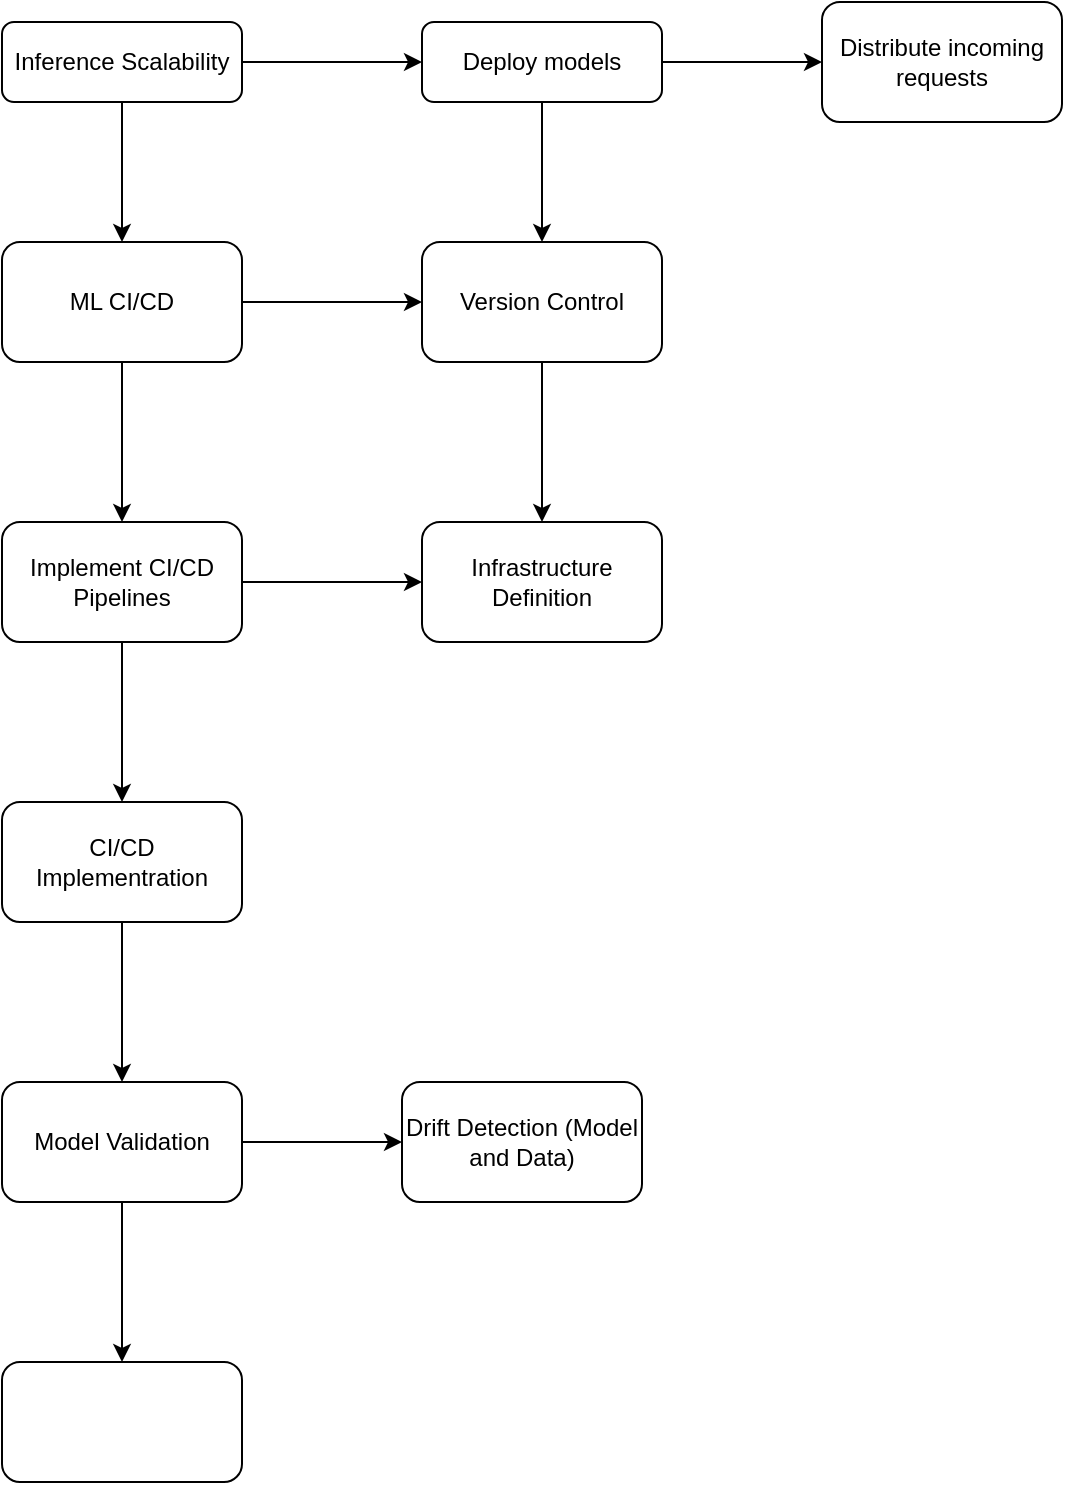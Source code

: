 <mxfile version="21.3.8" type="github">
  <diagram id="C5RBs43oDa-KdzZeNtuy" name="Page-1">
    <mxGraphModel dx="1562" dy="841" grid="1" gridSize="10" guides="1" tooltips="1" connect="1" arrows="1" fold="1" page="1" pageScale="1" pageWidth="827" pageHeight="1169" math="0" shadow="0">
      <root>
        <mxCell id="WIyWlLk6GJQsqaUBKTNV-0" />
        <mxCell id="WIyWlLk6GJQsqaUBKTNV-1" parent="WIyWlLk6GJQsqaUBKTNV-0" />
        <mxCell id="qdHbhlik8MCuXqdFUVAw-1" style="edgeStyle=orthogonalEdgeStyle;rounded=0;orthogonalLoop=1;jettySize=auto;html=1;exitX=1;exitY=0.5;exitDx=0;exitDy=0;entryX=0;entryY=0.5;entryDx=0;entryDy=0;" edge="1" parent="WIyWlLk6GJQsqaUBKTNV-1" source="WIyWlLk6GJQsqaUBKTNV-3" target="qdHbhlik8MCuXqdFUVAw-0">
          <mxGeometry relative="1" as="geometry" />
        </mxCell>
        <mxCell id="qdHbhlik8MCuXqdFUVAw-5" value="" style="edgeStyle=orthogonalEdgeStyle;rounded=0;orthogonalLoop=1;jettySize=auto;html=1;" edge="1" parent="WIyWlLk6GJQsqaUBKTNV-1" source="WIyWlLk6GJQsqaUBKTNV-3" target="qdHbhlik8MCuXqdFUVAw-4">
          <mxGeometry relative="1" as="geometry" />
        </mxCell>
        <mxCell id="WIyWlLk6GJQsqaUBKTNV-3" value="Inference Scalability" style="rounded=1;whiteSpace=wrap;html=1;fontSize=12;glass=0;strokeWidth=1;shadow=0;" parent="WIyWlLk6GJQsqaUBKTNV-1" vertex="1">
          <mxGeometry x="160" y="80" width="120" height="40" as="geometry" />
        </mxCell>
        <mxCell id="qdHbhlik8MCuXqdFUVAw-3" value="" style="edgeStyle=orthogonalEdgeStyle;rounded=0;orthogonalLoop=1;jettySize=auto;html=1;" edge="1" parent="WIyWlLk6GJQsqaUBKTNV-1" source="qdHbhlik8MCuXqdFUVAw-0" target="qdHbhlik8MCuXqdFUVAw-2">
          <mxGeometry relative="1" as="geometry" />
        </mxCell>
        <mxCell id="qdHbhlik8MCuXqdFUVAw-8" value="" style="edgeStyle=orthogonalEdgeStyle;rounded=0;orthogonalLoop=1;jettySize=auto;html=1;" edge="1" parent="WIyWlLk6GJQsqaUBKTNV-1" source="qdHbhlik8MCuXqdFUVAw-0" target="qdHbhlik8MCuXqdFUVAw-6">
          <mxGeometry relative="1" as="geometry" />
        </mxCell>
        <mxCell id="qdHbhlik8MCuXqdFUVAw-0" value="Deploy models" style="rounded=1;whiteSpace=wrap;html=1;fontSize=12;glass=0;strokeWidth=1;shadow=0;" vertex="1" parent="WIyWlLk6GJQsqaUBKTNV-1">
          <mxGeometry x="370" y="80" width="120" height="40" as="geometry" />
        </mxCell>
        <mxCell id="qdHbhlik8MCuXqdFUVAw-2" value="Distribute incoming requests" style="whiteSpace=wrap;html=1;rounded=1;glass=0;strokeWidth=1;shadow=0;" vertex="1" parent="WIyWlLk6GJQsqaUBKTNV-1">
          <mxGeometry x="570" y="70" width="120" height="60" as="geometry" />
        </mxCell>
        <mxCell id="qdHbhlik8MCuXqdFUVAw-7" value="" style="edgeStyle=orthogonalEdgeStyle;rounded=0;orthogonalLoop=1;jettySize=auto;html=1;" edge="1" parent="WIyWlLk6GJQsqaUBKTNV-1" source="qdHbhlik8MCuXqdFUVAw-4" target="qdHbhlik8MCuXqdFUVAw-6">
          <mxGeometry relative="1" as="geometry" />
        </mxCell>
        <mxCell id="qdHbhlik8MCuXqdFUVAw-10" value="" style="edgeStyle=orthogonalEdgeStyle;rounded=0;orthogonalLoop=1;jettySize=auto;html=1;" edge="1" parent="WIyWlLk6GJQsqaUBKTNV-1" source="qdHbhlik8MCuXqdFUVAw-4" target="qdHbhlik8MCuXqdFUVAw-9">
          <mxGeometry relative="1" as="geometry" />
        </mxCell>
        <mxCell id="qdHbhlik8MCuXqdFUVAw-4" value="ML CI/CD" style="whiteSpace=wrap;html=1;rounded=1;glass=0;strokeWidth=1;shadow=0;" vertex="1" parent="WIyWlLk6GJQsqaUBKTNV-1">
          <mxGeometry x="160" y="190" width="120" height="60" as="geometry" />
        </mxCell>
        <mxCell id="qdHbhlik8MCuXqdFUVAw-13" style="edgeStyle=orthogonalEdgeStyle;rounded=0;orthogonalLoop=1;jettySize=auto;html=1;entryX=0.5;entryY=0;entryDx=0;entryDy=0;" edge="1" parent="WIyWlLk6GJQsqaUBKTNV-1" source="qdHbhlik8MCuXqdFUVAw-6" target="qdHbhlik8MCuXqdFUVAw-11">
          <mxGeometry relative="1" as="geometry">
            <mxPoint x="430" y="280" as="targetPoint" />
          </mxGeometry>
        </mxCell>
        <mxCell id="qdHbhlik8MCuXqdFUVAw-6" value="Version Control" style="whiteSpace=wrap;html=1;rounded=1;glass=0;strokeWidth=1;shadow=0;" vertex="1" parent="WIyWlLk6GJQsqaUBKTNV-1">
          <mxGeometry x="370" y="190" width="120" height="60" as="geometry" />
        </mxCell>
        <mxCell id="qdHbhlik8MCuXqdFUVAw-12" value="" style="edgeStyle=orthogonalEdgeStyle;rounded=0;orthogonalLoop=1;jettySize=auto;html=1;" edge="1" parent="WIyWlLk6GJQsqaUBKTNV-1" source="qdHbhlik8MCuXqdFUVAw-9" target="qdHbhlik8MCuXqdFUVAw-11">
          <mxGeometry relative="1" as="geometry" />
        </mxCell>
        <mxCell id="qdHbhlik8MCuXqdFUVAw-15" value="" style="edgeStyle=orthogonalEdgeStyle;rounded=0;orthogonalLoop=1;jettySize=auto;html=1;" edge="1" parent="WIyWlLk6GJQsqaUBKTNV-1" source="qdHbhlik8MCuXqdFUVAw-9" target="qdHbhlik8MCuXqdFUVAw-14">
          <mxGeometry relative="1" as="geometry" />
        </mxCell>
        <mxCell id="qdHbhlik8MCuXqdFUVAw-9" value="Implement CI/CD Pipelines" style="whiteSpace=wrap;html=1;rounded=1;glass=0;strokeWidth=1;shadow=0;" vertex="1" parent="WIyWlLk6GJQsqaUBKTNV-1">
          <mxGeometry x="160" y="330" width="120" height="60" as="geometry" />
        </mxCell>
        <mxCell id="qdHbhlik8MCuXqdFUVAw-11" value="Infrastructure Definition" style="whiteSpace=wrap;html=1;rounded=1;glass=0;strokeWidth=1;shadow=0;" vertex="1" parent="WIyWlLk6GJQsqaUBKTNV-1">
          <mxGeometry x="370" y="330" width="120" height="60" as="geometry" />
        </mxCell>
        <mxCell id="qdHbhlik8MCuXqdFUVAw-17" value="" style="edgeStyle=orthogonalEdgeStyle;rounded=0;orthogonalLoop=1;jettySize=auto;html=1;" edge="1" parent="WIyWlLk6GJQsqaUBKTNV-1" source="qdHbhlik8MCuXqdFUVAw-14" target="qdHbhlik8MCuXqdFUVAw-16">
          <mxGeometry relative="1" as="geometry" />
        </mxCell>
        <mxCell id="qdHbhlik8MCuXqdFUVAw-14" value="CI/CD Implementration" style="whiteSpace=wrap;html=1;rounded=1;glass=0;strokeWidth=1;shadow=0;" vertex="1" parent="WIyWlLk6GJQsqaUBKTNV-1">
          <mxGeometry x="160" y="470" width="120" height="60" as="geometry" />
        </mxCell>
        <mxCell id="qdHbhlik8MCuXqdFUVAw-19" value="" style="edgeStyle=orthogonalEdgeStyle;rounded=0;orthogonalLoop=1;jettySize=auto;html=1;" edge="1" parent="WIyWlLk6GJQsqaUBKTNV-1" source="qdHbhlik8MCuXqdFUVAw-16" target="qdHbhlik8MCuXqdFUVAw-18">
          <mxGeometry relative="1" as="geometry" />
        </mxCell>
        <mxCell id="qdHbhlik8MCuXqdFUVAw-21" value="" style="edgeStyle=orthogonalEdgeStyle;rounded=0;orthogonalLoop=1;jettySize=auto;html=1;" edge="1" parent="WIyWlLk6GJQsqaUBKTNV-1" source="qdHbhlik8MCuXqdFUVAw-16" target="qdHbhlik8MCuXqdFUVAw-20">
          <mxGeometry relative="1" as="geometry" />
        </mxCell>
        <mxCell id="qdHbhlik8MCuXqdFUVAw-16" value="Model Validation" style="whiteSpace=wrap;html=1;rounded=1;glass=0;strokeWidth=1;shadow=0;" vertex="1" parent="WIyWlLk6GJQsqaUBKTNV-1">
          <mxGeometry x="160" y="610" width="120" height="60" as="geometry" />
        </mxCell>
        <mxCell id="qdHbhlik8MCuXqdFUVAw-18" value="" style="whiteSpace=wrap;html=1;rounded=1;glass=0;strokeWidth=1;shadow=0;" vertex="1" parent="WIyWlLk6GJQsqaUBKTNV-1">
          <mxGeometry x="160" y="750" width="120" height="60" as="geometry" />
        </mxCell>
        <mxCell id="qdHbhlik8MCuXqdFUVAw-20" value="Drift Detection (Model and Data)" style="whiteSpace=wrap;html=1;rounded=1;glass=0;strokeWidth=1;shadow=0;" vertex="1" parent="WIyWlLk6GJQsqaUBKTNV-1">
          <mxGeometry x="360" y="610" width="120" height="60" as="geometry" />
        </mxCell>
      </root>
    </mxGraphModel>
  </diagram>
</mxfile>
